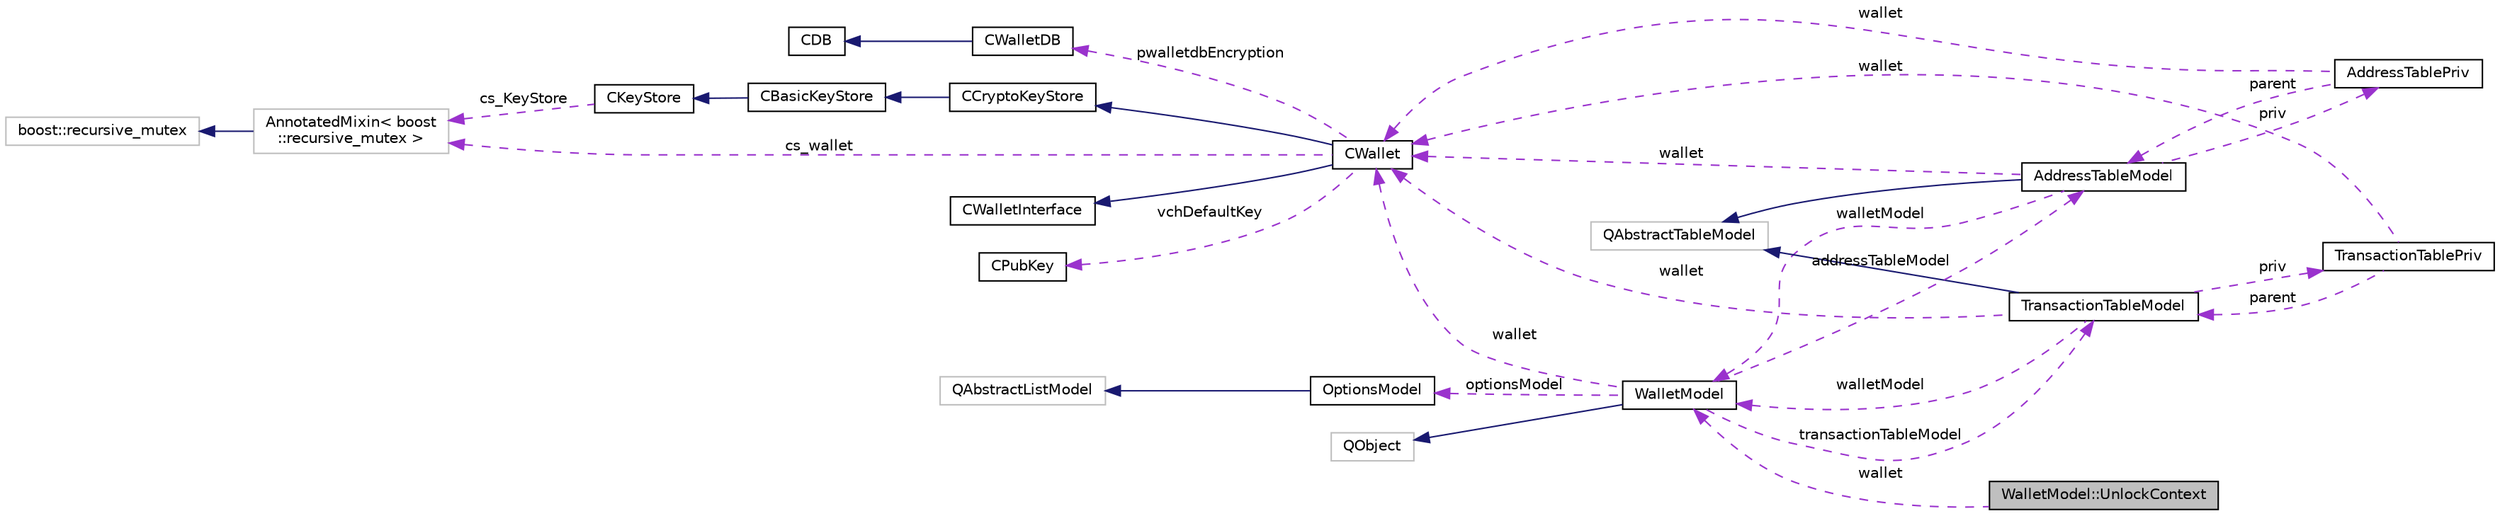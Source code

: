 digraph "WalletModel::UnlockContext"
{
  edge [fontname="Helvetica",fontsize="10",labelfontname="Helvetica",labelfontsize="10"];
  node [fontname="Helvetica",fontsize="10",shape=record];
  rankdir="LR";
  Node1 [label="WalletModel::UnlockContext",height=0.2,width=0.4,color="black", fillcolor="grey75", style="filled", fontcolor="black"];
  Node2 -> Node1 [dir="back",color="darkorchid3",fontsize="10",style="dashed",label=" wallet" ,fontname="Helvetica"];
  Node2 [label="WalletModel",height=0.2,width=0.4,color="black", fillcolor="white", style="filled",URL="$d4/d27/class_wallet_model.html",tooltip="Interface to Ion wallet from Qt view code. "];
  Node3 -> Node2 [dir="back",color="midnightblue",fontsize="10",style="solid",fontname="Helvetica"];
  Node3 [label="QObject",height=0.2,width=0.4,color="grey75", fillcolor="white", style="filled"];
  Node4 -> Node2 [dir="back",color="darkorchid3",fontsize="10",style="dashed",label=" transactionTableModel" ,fontname="Helvetica"];
  Node4 [label="TransactionTableModel",height=0.2,width=0.4,color="black", fillcolor="white", style="filled",URL="$d7/dfe/class_transaction_table_model.html",tooltip="UI model for the transaction table of a wallet. "];
  Node5 -> Node4 [dir="back",color="midnightblue",fontsize="10",style="solid",fontname="Helvetica"];
  Node5 [label="QAbstractTableModel",height=0.2,width=0.4,color="grey75", fillcolor="white", style="filled"];
  Node6 -> Node4 [dir="back",color="darkorchid3",fontsize="10",style="dashed",label=" priv" ,fontname="Helvetica"];
  Node6 [label="TransactionTablePriv",height=0.2,width=0.4,color="black", fillcolor="white", style="filled",URL="$d2/ddb/class_transaction_table_priv.html"];
  Node4 -> Node6 [dir="back",color="darkorchid3",fontsize="10",style="dashed",label=" parent" ,fontname="Helvetica"];
  Node7 -> Node6 [dir="back",color="darkorchid3",fontsize="10",style="dashed",label=" wallet" ,fontname="Helvetica"];
  Node7 [label="CWallet",height=0.2,width=0.4,color="black", fillcolor="white", style="filled",URL="$d2/de5/class_c_wallet.html",tooltip="A CWallet is an extension of a keystore, which also maintains a set of transactions and balances..."];
  Node8 -> Node7 [dir="back",color="midnightblue",fontsize="10",style="solid",fontname="Helvetica"];
  Node8 [label="CCryptoKeyStore",height=0.2,width=0.4,color="black", fillcolor="white", style="filled",URL="$db/dad/class_c_crypto_key_store.html",tooltip="Keystore which keeps the private keys encrypted. "];
  Node9 -> Node8 [dir="back",color="midnightblue",fontsize="10",style="solid",fontname="Helvetica"];
  Node9 [label="CBasicKeyStore",height=0.2,width=0.4,color="black", fillcolor="white", style="filled",URL="$db/db1/class_c_basic_key_store.html",tooltip="Basic key store, that keeps keys in an address->secret map. "];
  Node10 -> Node9 [dir="back",color="midnightblue",fontsize="10",style="solid",fontname="Helvetica"];
  Node10 [label="CKeyStore",height=0.2,width=0.4,color="black", fillcolor="white", style="filled",URL="$d0/dc3/class_c_key_store.html",tooltip="A virtual base class for key stores. "];
  Node11 -> Node10 [dir="back",color="darkorchid3",fontsize="10",style="dashed",label=" cs_KeyStore" ,fontname="Helvetica"];
  Node11 [label="AnnotatedMixin\< boost\l::recursive_mutex \>",height=0.2,width=0.4,color="grey75", fillcolor="white", style="filled"];
  Node12 -> Node11 [dir="back",color="midnightblue",fontsize="10",style="solid",fontname="Helvetica"];
  Node12 [label="boost::recursive_mutex",height=0.2,width=0.4,color="grey75", fillcolor="white", style="filled"];
  Node13 -> Node7 [dir="back",color="midnightblue",fontsize="10",style="solid",fontname="Helvetica"];
  Node13 [label="CWalletInterface",height=0.2,width=0.4,color="black", fillcolor="white", style="filled",URL="$dc/d1a/class_c_wallet_interface.html"];
  Node14 -> Node7 [dir="back",color="darkorchid3",fontsize="10",style="dashed",label=" vchDefaultKey" ,fontname="Helvetica"];
  Node14 [label="CPubKey",height=0.2,width=0.4,color="black", fillcolor="white", style="filled",URL="$da/d4e/class_c_pub_key.html",tooltip="An encapsulated public key. "];
  Node11 -> Node7 [dir="back",color="darkorchid3",fontsize="10",style="dashed",label=" cs_wallet" ,fontname="Helvetica"];
  Node15 -> Node7 [dir="back",color="darkorchid3",fontsize="10",style="dashed",label=" pwalletdbEncryption" ,fontname="Helvetica"];
  Node15 [label="CWalletDB",height=0.2,width=0.4,color="black", fillcolor="white", style="filled",URL="$d4/d90/class_c_wallet_d_b.html",tooltip="Access to the wallet database (wallet.dat) "];
  Node16 -> Node15 [dir="back",color="midnightblue",fontsize="10",style="solid",fontname="Helvetica"];
  Node16 [label="CDB",height=0.2,width=0.4,color="black", fillcolor="white", style="filled",URL="$d1/d2e/class_c_d_b.html",tooltip="RAII class that provides access to a Berkeley database. "];
  Node2 -> Node4 [dir="back",color="darkorchid3",fontsize="10",style="dashed",label=" walletModel" ,fontname="Helvetica"];
  Node7 -> Node4 [dir="back",color="darkorchid3",fontsize="10",style="dashed",label=" wallet" ,fontname="Helvetica"];
  Node17 -> Node2 [dir="back",color="darkorchid3",fontsize="10",style="dashed",label=" addressTableModel" ,fontname="Helvetica"];
  Node17 [label="AddressTableModel",height=0.2,width=0.4,color="black", fillcolor="white", style="filled",URL="$d9/ded/class_address_table_model.html",tooltip="Qt model of the address book in the core. "];
  Node5 -> Node17 [dir="back",color="midnightblue",fontsize="10",style="solid",fontname="Helvetica"];
  Node18 -> Node17 [dir="back",color="darkorchid3",fontsize="10",style="dashed",label=" priv" ,fontname="Helvetica"];
  Node18 [label="AddressTablePriv",height=0.2,width=0.4,color="black", fillcolor="white", style="filled",URL="$de/dba/class_address_table_priv.html"];
  Node17 -> Node18 [dir="back",color="darkorchid3",fontsize="10",style="dashed",label=" parent" ,fontname="Helvetica"];
  Node7 -> Node18 [dir="back",color="darkorchid3",fontsize="10",style="dashed",label=" wallet" ,fontname="Helvetica"];
  Node2 -> Node17 [dir="back",color="darkorchid3",fontsize="10",style="dashed",label=" walletModel" ,fontname="Helvetica"];
  Node7 -> Node17 [dir="back",color="darkorchid3",fontsize="10",style="dashed",label=" wallet" ,fontname="Helvetica"];
  Node19 -> Node2 [dir="back",color="darkorchid3",fontsize="10",style="dashed",label=" optionsModel" ,fontname="Helvetica"];
  Node19 [label="OptionsModel",height=0.2,width=0.4,color="black", fillcolor="white", style="filled",URL="$da/d1f/class_options_model.html",tooltip="Interface from Qt to configuration data structure for Ion client. "];
  Node20 -> Node19 [dir="back",color="midnightblue",fontsize="10",style="solid",fontname="Helvetica"];
  Node20 [label="QAbstractListModel",height=0.2,width=0.4,color="grey75", fillcolor="white", style="filled"];
  Node7 -> Node2 [dir="back",color="darkorchid3",fontsize="10",style="dashed",label=" wallet" ,fontname="Helvetica"];
}
